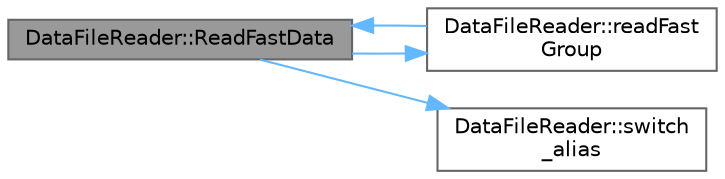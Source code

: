 digraph "DataFileReader::ReadFastData"
{
 // LATEX_PDF_SIZE
  bgcolor="transparent";
  edge [fontname=Helvetica,fontsize=10,labelfontname=Helvetica,labelfontsize=10];
  node [fontname=Helvetica,fontsize=10,shape=box,height=0.2,width=0.4];
  rankdir="LR";
  Node1 [id="Node000001",label="DataFileReader::ReadFastData",height=0.2,width=0.4,color="gray40", fillcolor="grey60", style="filled", fontcolor="black",tooltip=" "];
  Node1 -> Node2 [id="edge1_Node000001_Node000002",color="steelblue1",style="solid",tooltip=" "];
  Node2 [id="Node000002",label="DataFileReader::readFast\lGroup",height=0.2,width=0.4,color="grey40", fillcolor="white", style="filled",URL="$class_data_file_reader.html#afe2267bba9c1cd6f63740f232b00e4bf",tooltip=" "];
  Node2 -> Node1 [id="edge2_Node000002_Node000001",color="steelblue1",style="solid",tooltip=" "];
  Node1 -> Node3 [id="edge3_Node000001_Node000003",color="steelblue1",style="solid",tooltip=" "];
  Node3 [id="Node000003",label="DataFileReader::switch\l_alias",height=0.2,width=0.4,color="grey40", fillcolor="white", style="filled",URL="$class_data_file_reader.html#af7fc75a8dd63587c9ad7d45546194a0d",tooltip=" "];
}
